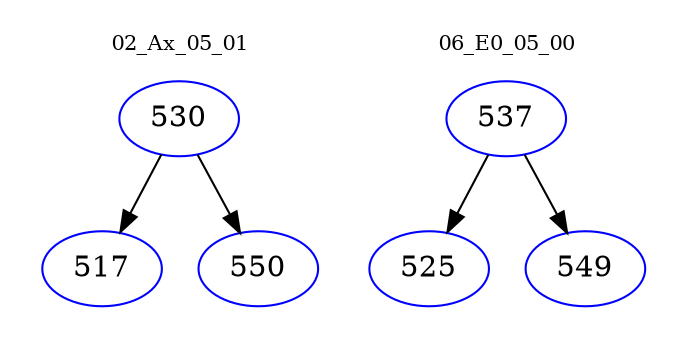 digraph{
subgraph cluster_0 {
color = white
label = "02_Ax_05_01";
fontsize=10;
T0_530 [label="530", color="blue"]
T0_530 -> T0_517 [color="black"]
T0_517 [label="517", color="blue"]
T0_530 -> T0_550 [color="black"]
T0_550 [label="550", color="blue"]
}
subgraph cluster_1 {
color = white
label = "06_E0_05_00";
fontsize=10;
T1_537 [label="537", color="blue"]
T1_537 -> T1_525 [color="black"]
T1_525 [label="525", color="blue"]
T1_537 -> T1_549 [color="black"]
T1_549 [label="549", color="blue"]
}
}
